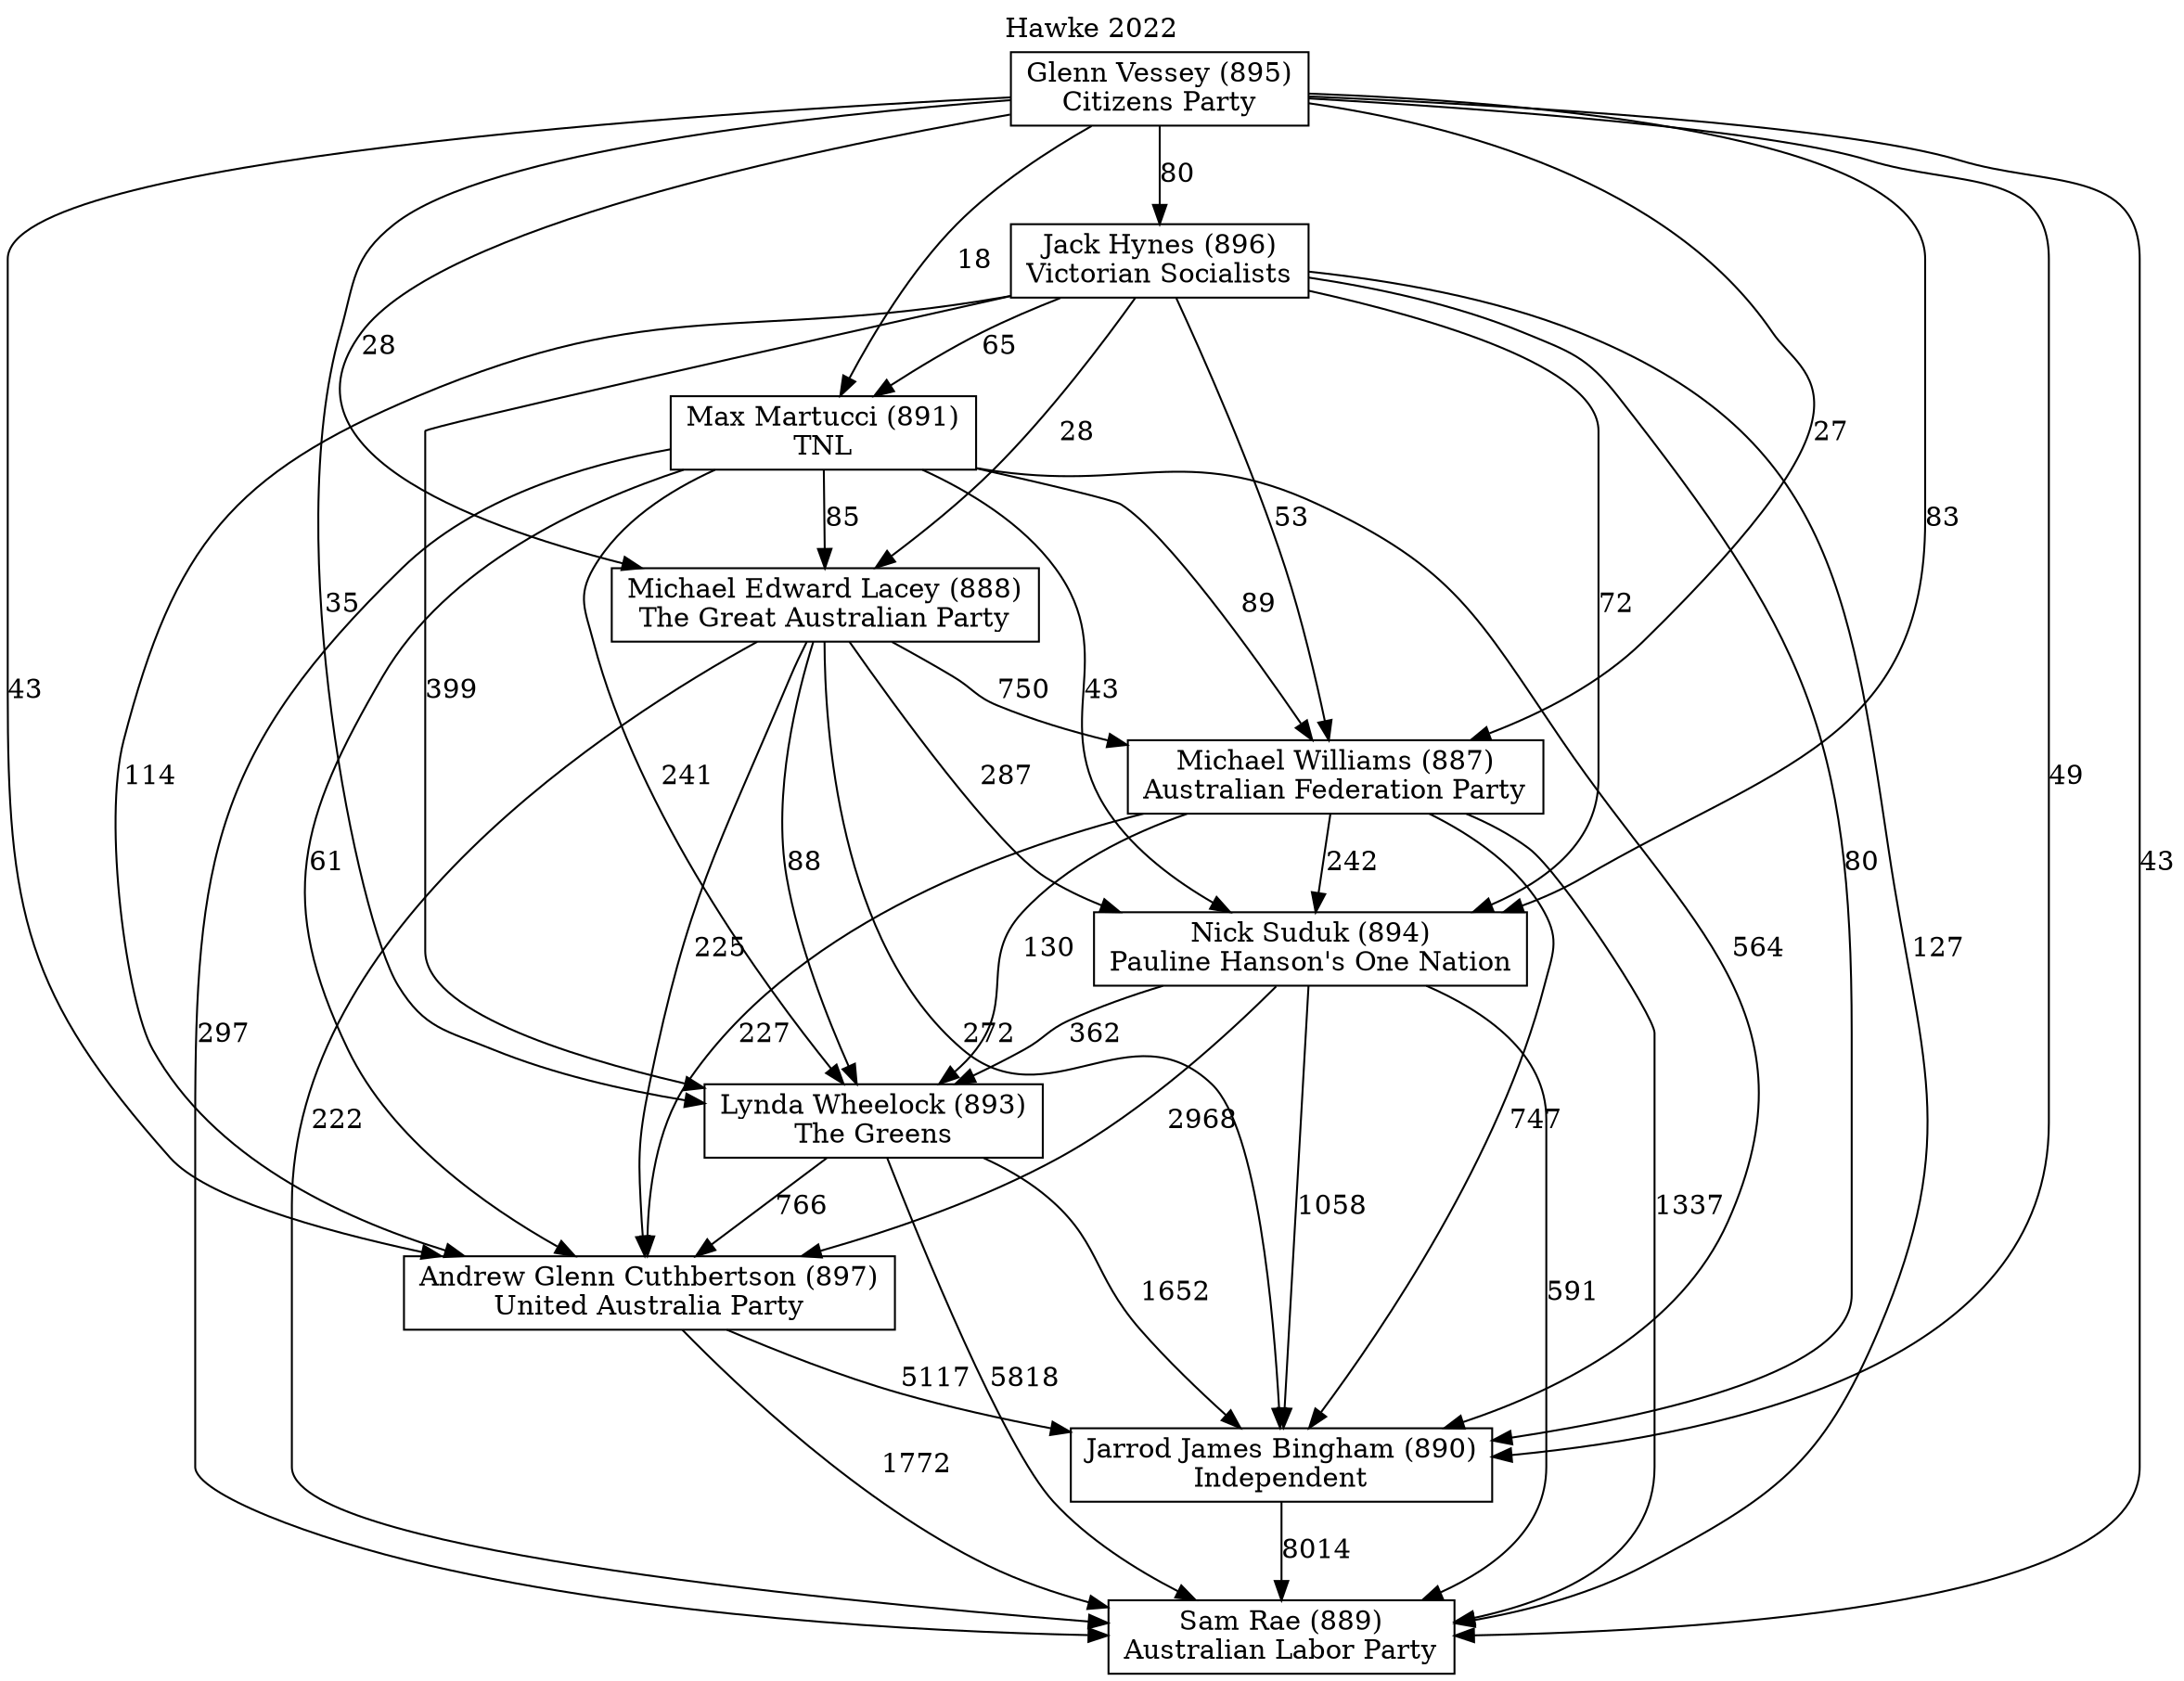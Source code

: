 // House preference flow
digraph "Sam Rae (889)_Hawke_2022" {
	graph [label="Hawke 2022" labelloc=t mclimit=10]
	node [shape=box]
	"Andrew Glenn Cuthbertson (897)" [label="Andrew Glenn Cuthbertson (897)
United Australia Party"]
	"Glenn Vessey (895)" [label="Glenn Vessey (895)
Citizens Party"]
	"Jack Hynes (896)" [label="Jack Hynes (896)
Victorian Socialists"]
	"Jarrod James Bingham (890)" [label="Jarrod James Bingham (890)
Independent"]
	"Lynda Wheelock (893)" [label="Lynda Wheelock (893)
The Greens"]
	"Max Martucci (891)" [label="Max Martucci (891)
TNL"]
	"Michael Edward Lacey (888)" [label="Michael Edward Lacey (888)
The Great Australian Party"]
	"Michael Williams (887)" [label="Michael Williams (887)
Australian Federation Party"]
	"Nick Suduk (894)" [label="Nick Suduk (894)
Pauline Hanson's One Nation"]
	"Sam Rae (889)" [label="Sam Rae (889)
Australian Labor Party"]
	"Andrew Glenn Cuthbertson (897)" -> "Jarrod James Bingham (890)" [label=5117]
	"Andrew Glenn Cuthbertson (897)" -> "Sam Rae (889)" [label=1772]
	"Glenn Vessey (895)" -> "Andrew Glenn Cuthbertson (897)" [label=43]
	"Glenn Vessey (895)" -> "Jack Hynes (896)" [label=80]
	"Glenn Vessey (895)" -> "Jarrod James Bingham (890)" [label=49]
	"Glenn Vessey (895)" -> "Lynda Wheelock (893)" [label=35]
	"Glenn Vessey (895)" -> "Max Martucci (891)" [label=18]
	"Glenn Vessey (895)" -> "Michael Edward Lacey (888)" [label=28]
	"Glenn Vessey (895)" -> "Michael Williams (887)" [label=27]
	"Glenn Vessey (895)" -> "Nick Suduk (894)" [label=83]
	"Glenn Vessey (895)" -> "Sam Rae (889)" [label=43]
	"Jack Hynes (896)" -> "Andrew Glenn Cuthbertson (897)" [label=114]
	"Jack Hynes (896)" -> "Jarrod James Bingham (890)" [label=80]
	"Jack Hynes (896)" -> "Lynda Wheelock (893)" [label=399]
	"Jack Hynes (896)" -> "Max Martucci (891)" [label=65]
	"Jack Hynes (896)" -> "Michael Edward Lacey (888)" [label=28]
	"Jack Hynes (896)" -> "Michael Williams (887)" [label=53]
	"Jack Hynes (896)" -> "Nick Suduk (894)" [label=72]
	"Jack Hynes (896)" -> "Sam Rae (889)" [label=127]
	"Jarrod James Bingham (890)" -> "Sam Rae (889)" [label=8014]
	"Lynda Wheelock (893)" -> "Andrew Glenn Cuthbertson (897)" [label=766]
	"Lynda Wheelock (893)" -> "Jarrod James Bingham (890)" [label=1652]
	"Lynda Wheelock (893)" -> "Sam Rae (889)" [label=5818]
	"Max Martucci (891)" -> "Andrew Glenn Cuthbertson (897)" [label=61]
	"Max Martucci (891)" -> "Jarrod James Bingham (890)" [label=564]
	"Max Martucci (891)" -> "Lynda Wheelock (893)" [label=241]
	"Max Martucci (891)" -> "Michael Edward Lacey (888)" [label=85]
	"Max Martucci (891)" -> "Michael Williams (887)" [label=89]
	"Max Martucci (891)" -> "Nick Suduk (894)" [label=43]
	"Max Martucci (891)" -> "Sam Rae (889)" [label=297]
	"Michael Edward Lacey (888)" -> "Andrew Glenn Cuthbertson (897)" [label=225]
	"Michael Edward Lacey (888)" -> "Jarrod James Bingham (890)" [label=272]
	"Michael Edward Lacey (888)" -> "Lynda Wheelock (893)" [label=88]
	"Michael Edward Lacey (888)" -> "Michael Williams (887)" [label=750]
	"Michael Edward Lacey (888)" -> "Nick Suduk (894)" [label=287]
	"Michael Edward Lacey (888)" -> "Sam Rae (889)" [label=222]
	"Michael Williams (887)" -> "Andrew Glenn Cuthbertson (897)" [label=227]
	"Michael Williams (887)" -> "Jarrod James Bingham (890)" [label=747]
	"Michael Williams (887)" -> "Lynda Wheelock (893)" [label=130]
	"Michael Williams (887)" -> "Nick Suduk (894)" [label=242]
	"Michael Williams (887)" -> "Sam Rae (889)" [label=1337]
	"Nick Suduk (894)" -> "Andrew Glenn Cuthbertson (897)" [label=2968]
	"Nick Suduk (894)" -> "Jarrod James Bingham (890)" [label=1058]
	"Nick Suduk (894)" -> "Lynda Wheelock (893)" [label=362]
	"Nick Suduk (894)" -> "Sam Rae (889)" [label=591]
}
